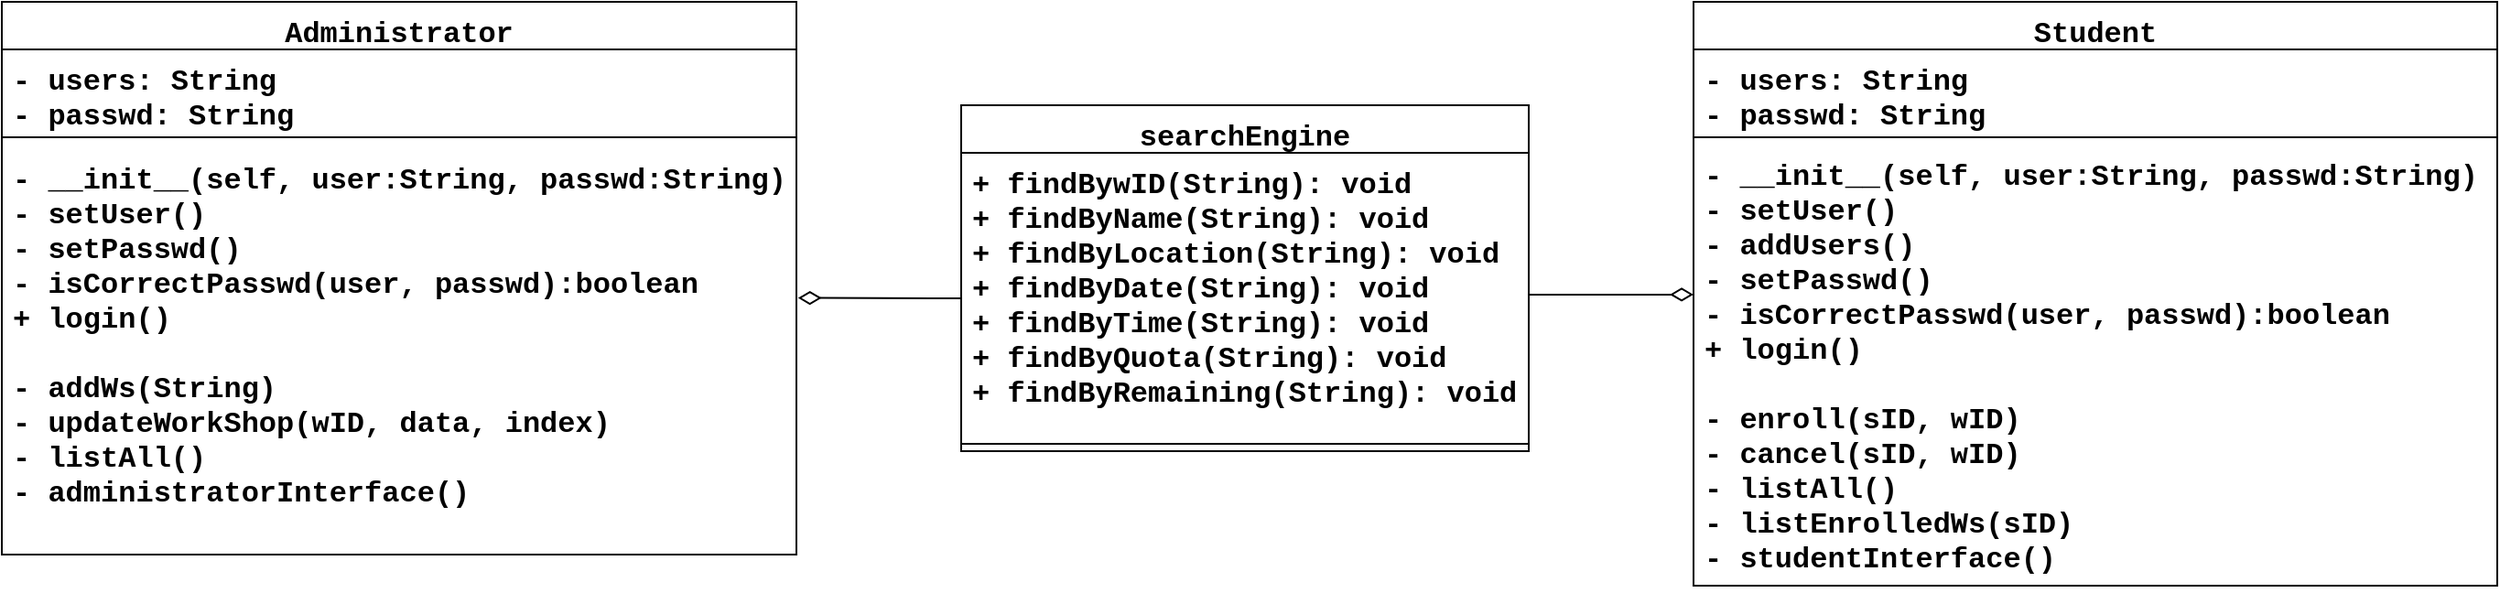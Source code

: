 <mxfile version="15.8.4" type="device"><diagram id="LLoRoSLgMn_O-rexwhrj" name="Page-1"><mxGraphModel dx="1356" dy="637" grid="0" gridSize="10" guides="1" tooltips="1" connect="1" arrows="1" fold="1" page="0" pageScale="1" pageWidth="827" pageHeight="1169" math="0" shadow="0"><root><mxCell id="0"/><mxCell id="1" parent="0"/><mxCell id="TaJgUHEJLWhKa-vSCV-x-1" value="Administrator" style="swimlane;fontStyle=1;align=center;verticalAlign=top;childLayout=stackLayout;horizontal=1;startSize=26;horizontalStack=0;resizeParent=1;resizeParentMax=0;resizeLast=0;collapsible=1;marginBottom=0;fontFamily=Courier New;fontSize=16;" vertex="1" parent="1"><mxGeometry x="16" y="10" width="434" height="302" as="geometry"/></mxCell><mxCell id="TaJgUHEJLWhKa-vSCV-x-2" value="- users: String&#10;- passwd: String" style="text;strokeColor=none;fillColor=none;align=left;verticalAlign=top;spacingLeft=4;spacingRight=4;overflow=hidden;rotatable=0;points=[[0,0.5],[1,0.5]];portConstraint=eastwest;fontFamily=Courier New;fontStyle=1;fontSize=16;" vertex="1" parent="TaJgUHEJLWhKa-vSCV-x-1"><mxGeometry y="26" width="434" height="44" as="geometry"/></mxCell><mxCell id="TaJgUHEJLWhKa-vSCV-x-3" value="" style="line;strokeWidth=1;fillColor=none;align=left;verticalAlign=middle;spacingTop=-1;spacingLeft=3;spacingRight=3;rotatable=0;labelPosition=right;points=[];portConstraint=eastwest;" vertex="1" parent="TaJgUHEJLWhKa-vSCV-x-1"><mxGeometry y="70" width="434" height="8" as="geometry"/></mxCell><mxCell id="TaJgUHEJLWhKa-vSCV-x-4" value="- __init__(self, user:String, passwd:String)&#10;- setUser()&#10;- setPasswd()&#10;- isCorrectPasswd(user, passwd):boolean&#10;+ login()&#10;&#10;- addWs(String)&#10;- updateWorkShop(wID, data, index)&#10;- listAll()&#10;- administratorInterface()&#10;" style="text;strokeColor=none;fillColor=none;align=left;verticalAlign=middle;spacingLeft=4;spacingRight=4;overflow=hidden;rotatable=0;points=[[0,0.5],[1,0.5]];portConstraint=eastwest;fontFamily=Courier New;fontStyle=1;fontSize=16;" vertex="1" parent="TaJgUHEJLWhKa-vSCV-x-1"><mxGeometry y="78" width="434" height="224" as="geometry"/></mxCell><mxCell id="TaJgUHEJLWhKa-vSCV-x-9" value="Student" style="swimlane;fontStyle=1;align=center;verticalAlign=top;childLayout=stackLayout;horizontal=1;startSize=26;horizontalStack=0;resizeParent=1;resizeParentMax=0;resizeLast=0;collapsible=1;marginBottom=0;fontFamily=Courier New;fontSize=16;" vertex="1" parent="1"><mxGeometry x="940" y="10" width="439" height="319" as="geometry"/></mxCell><mxCell id="TaJgUHEJLWhKa-vSCV-x-10" value="- users: String&#10;- passwd: String" style="text;strokeColor=none;fillColor=none;align=left;verticalAlign=top;spacingLeft=4;spacingRight=4;overflow=hidden;rotatable=0;points=[[0,0.5],[1,0.5]];portConstraint=eastwest;fontFamily=Courier New;fontStyle=1;fontSize=16;" vertex="1" parent="TaJgUHEJLWhKa-vSCV-x-9"><mxGeometry y="26" width="439" height="44" as="geometry"/></mxCell><mxCell id="TaJgUHEJLWhKa-vSCV-x-11" value="" style="line;strokeWidth=1;fillColor=none;align=left;verticalAlign=middle;spacingTop=-1;spacingLeft=3;spacingRight=3;rotatable=0;labelPosition=right;points=[];portConstraint=eastwest;" vertex="1" parent="TaJgUHEJLWhKa-vSCV-x-9"><mxGeometry y="70" width="439" height="8" as="geometry"/></mxCell><mxCell id="TaJgUHEJLWhKa-vSCV-x-12" value="- __init__(self, user:String, passwd:String)&#10;- setUser()&#10;- addUsers()&#10;- setPasswd()&#10;- isCorrectPasswd(user, passwd):boolean&#10;+ login()&#10;&#10;- enroll(sID, wID)&#10;- cancel(sID, wID)&#10;- listAll()&#10;- listEnrolledWs(sID)&#10;- studentInterface()&#10;&#10;" style="text;strokeColor=none;fillColor=none;align=left;verticalAlign=top;spacingLeft=4;spacingRight=4;overflow=hidden;rotatable=0;points=[[0,0.5],[1,0.5]];portConstraint=eastwest;fontFamily=Courier New;fontStyle=1;fontSize=16;" vertex="1" parent="TaJgUHEJLWhKa-vSCV-x-9"><mxGeometry y="78" width="439" height="241" as="geometry"/></mxCell><mxCell id="TaJgUHEJLWhKa-vSCV-x-13" value="searchEngine" style="swimlane;fontStyle=1;align=center;verticalAlign=top;childLayout=stackLayout;horizontal=1;startSize=26;horizontalStack=0;resizeParent=1;resizeParentMax=0;resizeLast=0;collapsible=1;marginBottom=0;fontFamily=Courier New;fontSize=16;" vertex="1" parent="1"><mxGeometry x="540" y="66.5" width="310" height="189" as="geometry"><mxRectangle x="210" y="250" width="130" height="26" as="alternateBounds"/></mxGeometry></mxCell><mxCell id="TaJgUHEJLWhKa-vSCV-x-16" value="+ findBywID(String): void&#10;+ findByName(String): void&#10;+ findByLocation(String): void&#10;+ findByDate(String): void&#10;+ findByTime(String): void&#10;+ findByQuota(String): void&#10;+ findByRemaining(String): void&#10;" style="text;strokeColor=none;fillColor=none;align=left;verticalAlign=top;spacingLeft=4;spacingRight=4;overflow=hidden;rotatable=0;points=[[0,0.5],[1,0.5]];portConstraint=eastwest;fontFamily=Courier New;fontStyle=1;fontSize=16;" vertex="1" parent="TaJgUHEJLWhKa-vSCV-x-13"><mxGeometry y="26" width="310" height="155" as="geometry"/></mxCell><mxCell id="TaJgUHEJLWhKa-vSCV-x-15" value="" style="line;strokeWidth=1;fillColor=none;align=left;verticalAlign=middle;spacingTop=-1;spacingLeft=3;spacingRight=3;rotatable=0;labelPosition=right;points=[];portConstraint=eastwest;" vertex="1" parent="TaJgUHEJLWhKa-vSCV-x-13"><mxGeometry y="181" width="310" height="8" as="geometry"/></mxCell><mxCell id="TaJgUHEJLWhKa-vSCV-x-22" style="rounded=0;orthogonalLoop=1;jettySize=auto;html=1;fontFamily=Courier New;fontSize=13;startArrow=none;startFill=0;endArrow=diamondThin;endFill=0;endSize=10;targetPerimeterSpacing=0;strokeWidth=1;entryX=0;entryY=0.34;entryDx=0;entryDy=0;entryPerimeter=0;" edge="1" parent="1" source="TaJgUHEJLWhKa-vSCV-x-16" target="TaJgUHEJLWhKa-vSCV-x-12"><mxGeometry relative="1" as="geometry"><mxPoint x="960" y="170" as="targetPoint"/></mxGeometry></mxCell><mxCell id="TaJgUHEJLWhKa-vSCV-x-23" style="orthogonalLoop=1;jettySize=auto;html=1;entryX=1.002;entryY=0.374;entryDx=0;entryDy=0;entryPerimeter=0;fontFamily=Courier New;fontSize=13;startArrow=none;startFill=0;endArrow=diamondThin;endFill=0;endSize=10;targetPerimeterSpacing=0;strokeWidth=1;rounded=0;" edge="1" parent="1" target="TaJgUHEJLWhKa-vSCV-x-4"><mxGeometry relative="1" as="geometry"><mxPoint x="540" y="172" as="sourcePoint"/></mxGeometry></mxCell></root></mxGraphModel></diagram></mxfile>